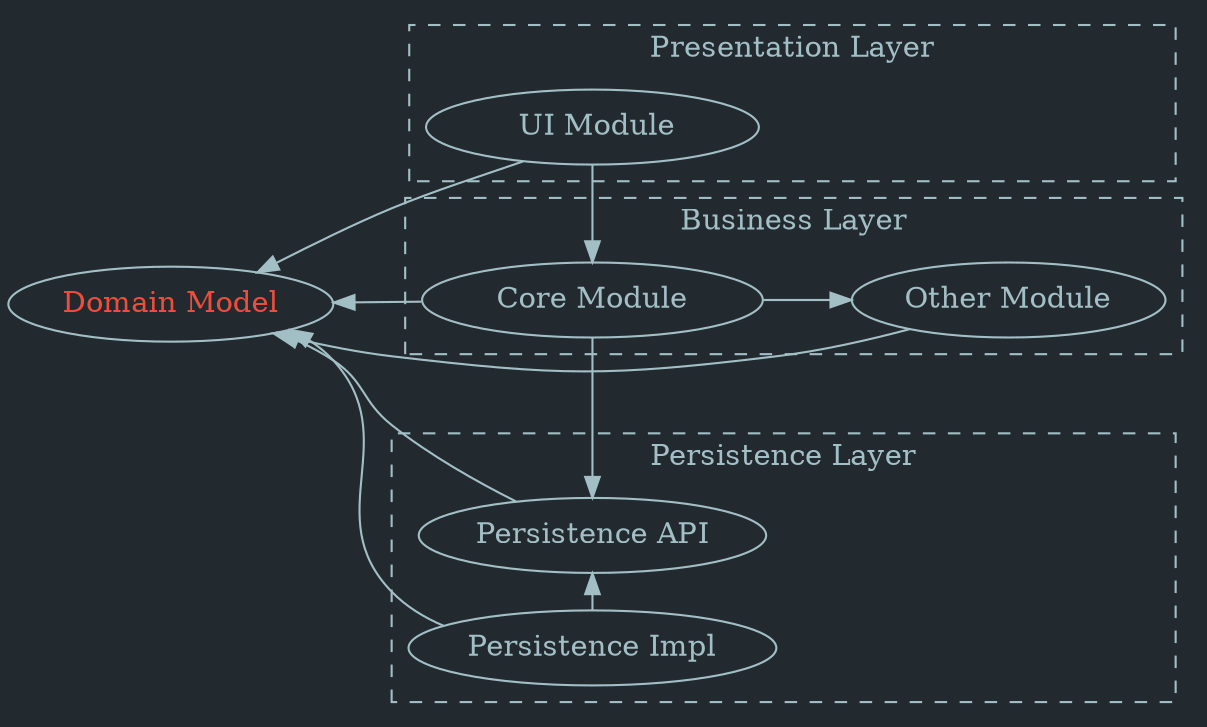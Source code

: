 digraph independentDomainModel {
	rankdir = "LR"
	bgcolor="#222A30"
	edge[color="#A3BFC6"]
	node[color="#A3BFC6", fontcolor="#A3BFC6"]

    {   rank=same;
        "domainModel" [style = solid, fontcolor="#EC4E3B"];
        invis1 [style = invis];
        invis2 [style=invis];
        "domainModel" -> invis1 -> invis2 [style=invis];
    }

	subgraph cluster_Presentation {
		label = "Presentation Layer"
		color="#A3BFC6"
        fontcolor="#A3BFC6"
        style="dashed"

		"ui" [label="    UI Module   "]

        invis3 [style=invis, label="                     "];
        ui -> invis3 [style=invis];
	}

	subgraph cluster_Business {
		label = "Business Layer"
		color="#A3BFC6"
        fontcolor="#A3BFC6"
        style="dashed"

		"core" [label="  Core Module  "]
		"other" [label="Other Module"]

		core -> other
	}

	subgraph cluster_Persistence {
		label = "Persistence Layer"
		color="#A3BFC6"
        fontcolor="#A3BFC6"
        style="dashed"

		"persistApi" [label="Persistence API"]
		"persistImpl" [label="Persistence Impl"]

		invis4 [style=invis, label="                     "];
        persistApi -> invis4 [style=invis];
	}

    "domainModel" -> "ui"[style=invis];
    invis1 -> "core"[style=invis];
    invis2 -> "persistApi"[style=invis];

	"domainModel" [label="Domain Model"]

    edge[constraint=false, style=solid];
	ui -> { domainModel, core }
	core -> { domainModel, persistApi }
	persistApi -> domainModel
    persistImpl -> { persistApi, domainModel }
    other -> domainModel

}
